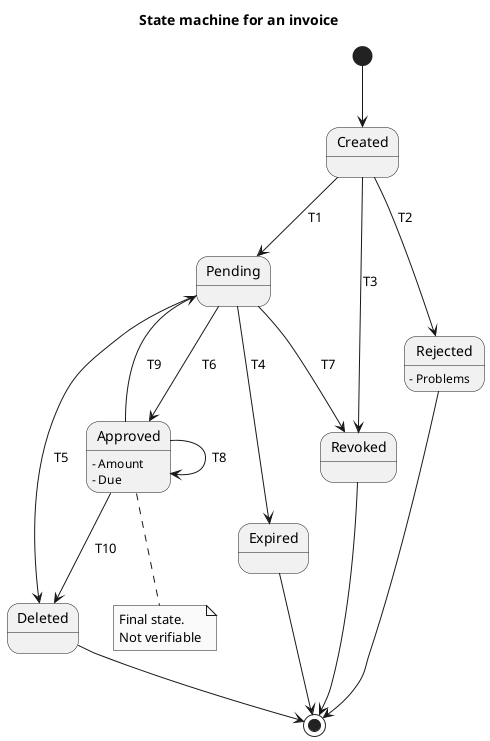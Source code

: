 @startuml
skinparam monochrome true

Title State machine for an invoice

[*] --> Created
Created --> Pending : T1
Created --> Rejected : T2
Created --> Revoked : T3
Pending --> Expired : T4
Pending --> Deleted : T5
Pending --> Approved : T6
Pending --> Revoked : T7
Approved --> Approved : T8
Approved --> Pending : T9
Approved --> Deleted : T10
Expired --> [*]
Revoked --> [*]
Deleted --> [*]
Rejected --> [*]

Approved : - Amount\n- Due
Rejected : - Problems

note bottom of Approved
    Final state.
    Not verifiable
end note

@enduml